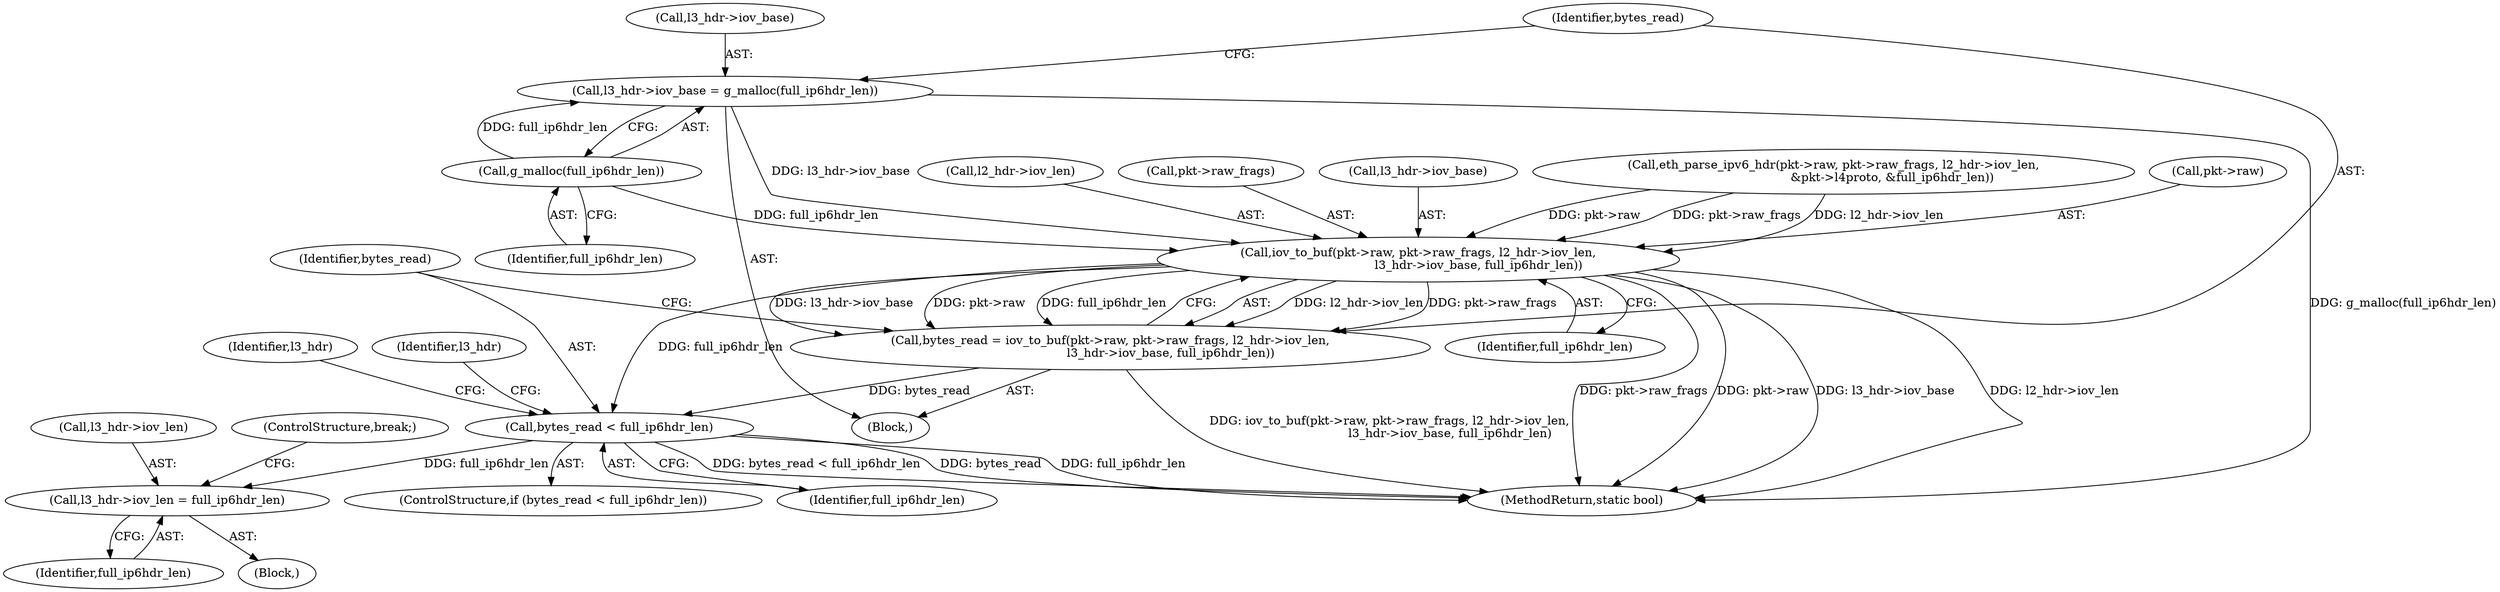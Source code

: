 digraph "0_qemu_a7278b36fcab9af469563bd7b9dadebe2ae25e48_0@API" {
"1000263" [label="(Call,l3_hdr->iov_base = g_malloc(full_ip6hdr_len))"];
"1000267" [label="(Call,g_malloc(full_ip6hdr_len))"];
"1000271" [label="(Call,iov_to_buf(pkt->raw, pkt->raw_frags, l2_hdr->iov_len,\n                                l3_hdr->iov_base, full_ip6hdr_len))"];
"1000269" [label="(Call,bytes_read = iov_to_buf(pkt->raw, pkt->raw_frags, l2_hdr->iov_len,\n                                l3_hdr->iov_base, full_ip6hdr_len))"];
"1000286" [label="(Call,bytes_read < full_ip6hdr_len)"];
"1000299" [label="(Call,l3_hdr->iov_len = full_ip6hdr_len)"];
"1000239" [label="(Call,eth_parse_ipv6_hdr(pkt->raw, pkt->raw_frags, l2_hdr->iov_len,\n                               &pkt->l4proto, &full_ip6hdr_len))"];
"1000272" [label="(Call,pkt->raw)"];
"1000278" [label="(Call,l2_hdr->iov_len)"];
"1000299" [label="(Call,l3_hdr->iov_len = full_ip6hdr_len)"];
"1000287" [label="(Identifier,bytes_read)"];
"1000301" [label="(Identifier,l3_hdr)"];
"1000263" [label="(Call,l3_hdr->iov_base = g_malloc(full_ip6hdr_len))"];
"1000304" [label="(ControlStructure,break;)"];
"1000270" [label="(Identifier,bytes_read)"];
"1000271" [label="(Call,iov_to_buf(pkt->raw, pkt->raw_frags, l2_hdr->iov_len,\n                                l3_hdr->iov_base, full_ip6hdr_len))"];
"1000285" [label="(ControlStructure,if (bytes_read < full_ip6hdr_len))"];
"1000288" [label="(Identifier,full_ip6hdr_len)"];
"1000267" [label="(Call,g_malloc(full_ip6hdr_len))"];
"1000264" [label="(Call,l3_hdr->iov_base)"];
"1000303" [label="(Identifier,full_ip6hdr_len)"];
"1000103" [label="(Block,)"];
"1000275" [label="(Call,pkt->raw_frags)"];
"1000269" [label="(Call,bytes_read = iov_to_buf(pkt->raw, pkt->raw_frags, l2_hdr->iov_len,\n                                l3_hdr->iov_base, full_ip6hdr_len))"];
"1000292" [label="(Identifier,l3_hdr)"];
"1000298" [label="(Block,)"];
"1000281" [label="(Call,l3_hdr->iov_base)"];
"1000286" [label="(Call,bytes_read < full_ip6hdr_len)"];
"1000312" [label="(MethodReturn,static bool)"];
"1000284" [label="(Identifier,full_ip6hdr_len)"];
"1000268" [label="(Identifier,full_ip6hdr_len)"];
"1000300" [label="(Call,l3_hdr->iov_len)"];
"1000263" -> "1000103"  [label="AST: "];
"1000263" -> "1000267"  [label="CFG: "];
"1000264" -> "1000263"  [label="AST: "];
"1000267" -> "1000263"  [label="AST: "];
"1000270" -> "1000263"  [label="CFG: "];
"1000263" -> "1000312"  [label="DDG: g_malloc(full_ip6hdr_len)"];
"1000267" -> "1000263"  [label="DDG: full_ip6hdr_len"];
"1000263" -> "1000271"  [label="DDG: l3_hdr->iov_base"];
"1000267" -> "1000268"  [label="CFG: "];
"1000268" -> "1000267"  [label="AST: "];
"1000267" -> "1000271"  [label="DDG: full_ip6hdr_len"];
"1000271" -> "1000269"  [label="AST: "];
"1000271" -> "1000284"  [label="CFG: "];
"1000272" -> "1000271"  [label="AST: "];
"1000275" -> "1000271"  [label="AST: "];
"1000278" -> "1000271"  [label="AST: "];
"1000281" -> "1000271"  [label="AST: "];
"1000284" -> "1000271"  [label="AST: "];
"1000269" -> "1000271"  [label="CFG: "];
"1000271" -> "1000312"  [label="DDG: l2_hdr->iov_len"];
"1000271" -> "1000312"  [label="DDG: pkt->raw"];
"1000271" -> "1000312"  [label="DDG: pkt->raw_frags"];
"1000271" -> "1000312"  [label="DDG: l3_hdr->iov_base"];
"1000271" -> "1000269"  [label="DDG: l2_hdr->iov_len"];
"1000271" -> "1000269"  [label="DDG: pkt->raw_frags"];
"1000271" -> "1000269"  [label="DDG: l3_hdr->iov_base"];
"1000271" -> "1000269"  [label="DDG: pkt->raw"];
"1000271" -> "1000269"  [label="DDG: full_ip6hdr_len"];
"1000239" -> "1000271"  [label="DDG: pkt->raw"];
"1000239" -> "1000271"  [label="DDG: pkt->raw_frags"];
"1000239" -> "1000271"  [label="DDG: l2_hdr->iov_len"];
"1000271" -> "1000286"  [label="DDG: full_ip6hdr_len"];
"1000269" -> "1000103"  [label="AST: "];
"1000270" -> "1000269"  [label="AST: "];
"1000287" -> "1000269"  [label="CFG: "];
"1000269" -> "1000312"  [label="DDG: iov_to_buf(pkt->raw, pkt->raw_frags, l2_hdr->iov_len,\n                                l3_hdr->iov_base, full_ip6hdr_len)"];
"1000269" -> "1000286"  [label="DDG: bytes_read"];
"1000286" -> "1000285"  [label="AST: "];
"1000286" -> "1000288"  [label="CFG: "];
"1000287" -> "1000286"  [label="AST: "];
"1000288" -> "1000286"  [label="AST: "];
"1000292" -> "1000286"  [label="CFG: "];
"1000301" -> "1000286"  [label="CFG: "];
"1000286" -> "1000312"  [label="DDG: bytes_read < full_ip6hdr_len"];
"1000286" -> "1000312"  [label="DDG: bytes_read"];
"1000286" -> "1000312"  [label="DDG: full_ip6hdr_len"];
"1000286" -> "1000299"  [label="DDG: full_ip6hdr_len"];
"1000299" -> "1000298"  [label="AST: "];
"1000299" -> "1000303"  [label="CFG: "];
"1000300" -> "1000299"  [label="AST: "];
"1000303" -> "1000299"  [label="AST: "];
"1000304" -> "1000299"  [label="CFG: "];
}
